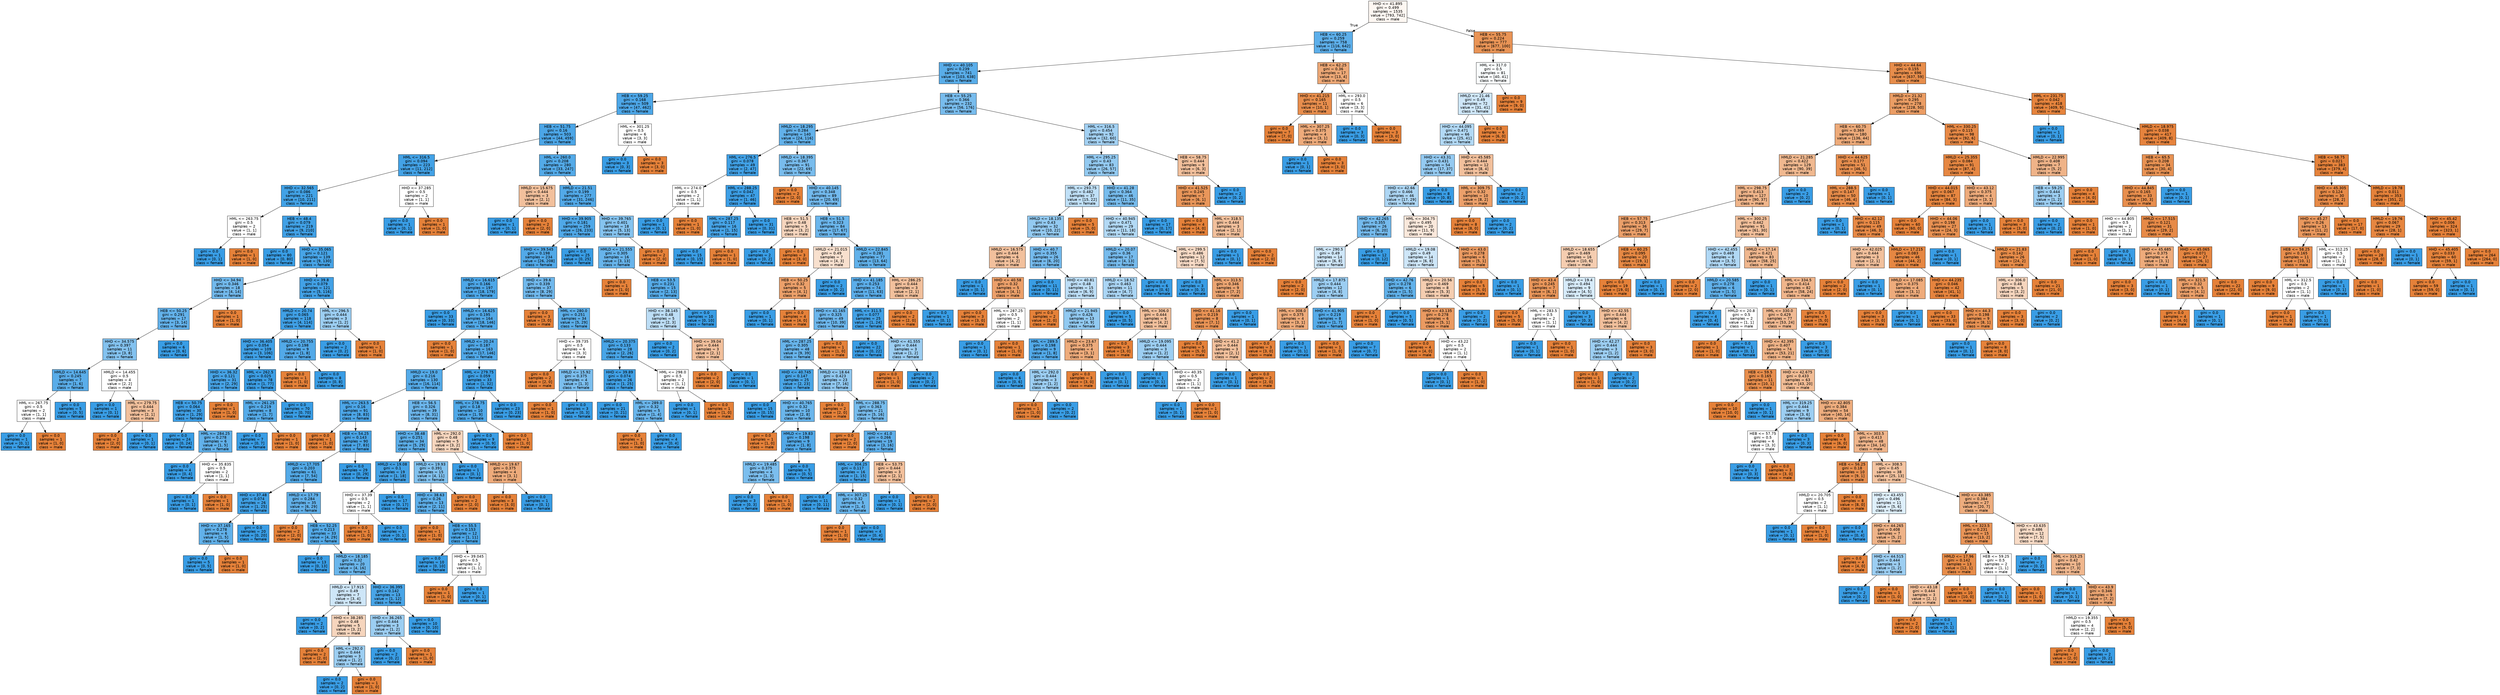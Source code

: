 digraph Tree {
node [shape=box, style="filled", color="black", fontname="helvetica"] ;
edge [fontname="helvetica"] ;
0 [label="HHD <= 41.895\ngini = 0.499\nsamples = 1535\nvalue = [793, 742]\nclass = male", fillcolor="#fdf7f2"] ;
1 [label="HEB <= 60.25\ngini = 0.259\nsamples = 758\nvalue = [116, 642]\nclass = female", fillcolor="#5dafea"] ;
0 -> 1 [labeldistance=2.5, labelangle=45, headlabel="True"] ;
2 [label="HHD <= 40.105\ngini = 0.239\nsamples = 741\nvalue = [103, 638]\nclass = female", fillcolor="#59ade9"] ;
1 -> 2 ;
3 [label="HEB <= 59.25\ngini = 0.168\nsamples = 509\nvalue = [47, 462]\nclass = female", fillcolor="#4da7e8"] ;
2 -> 3 ;
4 [label="HEB <= 51.75\ngini = 0.16\nsamples = 503\nvalue = [44, 459]\nclass = female", fillcolor="#4ca6e7"] ;
3 -> 4 ;
5 [label="HML <= 316.5\ngini = 0.094\nsamples = 223\nvalue = [11, 212]\nclass = female", fillcolor="#43a2e6"] ;
4 -> 5 ;
6 [label="HHD <= 32.565\ngini = 0.086\nsamples = 221\nvalue = [10, 211]\nclass = female", fillcolor="#42a2e6"] ;
5 -> 6 ;
7 [label="HML <= 263.75\ngini = 0.5\nsamples = 2\nvalue = [1, 1]\nclass = male", fillcolor="#ffffff"] ;
6 -> 7 ;
8 [label="gini = 0.0\nsamples = 1\nvalue = [0, 1]\nclass = female", fillcolor="#399de5"] ;
7 -> 8 ;
9 [label="gini = 0.0\nsamples = 1\nvalue = [1, 0]\nclass = male", fillcolor="#e58139"] ;
7 -> 9 ;
10 [label="HEB <= 48.4\ngini = 0.079\nsamples = 219\nvalue = [9, 210]\nclass = female", fillcolor="#41a1e6"] ;
6 -> 10 ;
11 [label="gini = 0.0\nsamples = 80\nvalue = [0, 80]\nclass = female", fillcolor="#399de5"] ;
10 -> 11 ;
12 [label="HHD <= 35.065\ngini = 0.121\nsamples = 139\nvalue = [9, 130]\nclass = female", fillcolor="#47a4e7"] ;
10 -> 12 ;
13 [label="HHD <= 34.94\ngini = 0.346\nsamples = 18\nvalue = [4, 14]\nclass = female", fillcolor="#72b9ec"] ;
12 -> 13 ;
14 [label="HEB <= 50.25\ngini = 0.291\nsamples = 17\nvalue = [3, 14]\nclass = female", fillcolor="#63b2eb"] ;
13 -> 14 ;
15 [label="HHD <= 34.575\ngini = 0.397\nsamples = 11\nvalue = [3, 8]\nclass = female", fillcolor="#83c2ef"] ;
14 -> 15 ;
16 [label="HMLD <= 14.645\ngini = 0.245\nsamples = 7\nvalue = [1, 6]\nclass = female", fillcolor="#5aade9"] ;
15 -> 16 ;
17 [label="HML <= 267.75\ngini = 0.5\nsamples = 2\nvalue = [1, 1]\nclass = male", fillcolor="#ffffff"] ;
16 -> 17 ;
18 [label="gini = 0.0\nsamples = 1\nvalue = [0, 1]\nclass = female", fillcolor="#399de5"] ;
17 -> 18 ;
19 [label="gini = 0.0\nsamples = 1\nvalue = [1, 0]\nclass = male", fillcolor="#e58139"] ;
17 -> 19 ;
20 [label="gini = 0.0\nsamples = 5\nvalue = [0, 5]\nclass = female", fillcolor="#399de5"] ;
16 -> 20 ;
21 [label="HMLD <= 14.455\ngini = 0.5\nsamples = 4\nvalue = [2, 2]\nclass = male", fillcolor="#ffffff"] ;
15 -> 21 ;
22 [label="gini = 0.0\nsamples = 1\nvalue = [0, 1]\nclass = female", fillcolor="#399de5"] ;
21 -> 22 ;
23 [label="HML <= 279.75\ngini = 0.444\nsamples = 3\nvalue = [2, 1]\nclass = male", fillcolor="#f2c09c"] ;
21 -> 23 ;
24 [label="gini = 0.0\nsamples = 2\nvalue = [2, 0]\nclass = male", fillcolor="#e58139"] ;
23 -> 24 ;
25 [label="gini = 0.0\nsamples = 1\nvalue = [0, 1]\nclass = female", fillcolor="#399de5"] ;
23 -> 25 ;
26 [label="gini = 0.0\nsamples = 6\nvalue = [0, 6]\nclass = female", fillcolor="#399de5"] ;
14 -> 26 ;
27 [label="gini = 0.0\nsamples = 1\nvalue = [1, 0]\nclass = male", fillcolor="#e58139"] ;
13 -> 27 ;
28 [label="HHD <= 39.8\ngini = 0.079\nsamples = 121\nvalue = [5, 116]\nclass = female", fillcolor="#42a1e6"] ;
12 -> 28 ;
29 [label="HMLD <= 20.74\ngini = 0.065\nsamples = 118\nvalue = [4, 114]\nclass = female", fillcolor="#40a0e6"] ;
28 -> 29 ;
30 [label="HHD <= 36.405\ngini = 0.054\nsamples = 109\nvalue = [3, 106]\nclass = female", fillcolor="#3fa0e6"] ;
29 -> 30 ;
31 [label="HHD <= 36.32\ngini = 0.121\nsamples = 31\nvalue = [2, 29]\nclass = female", fillcolor="#47a4e7"] ;
30 -> 31 ;
32 [label="HEB <= 50.75\ngini = 0.064\nsamples = 30\nvalue = [1, 29]\nclass = female", fillcolor="#40a0e6"] ;
31 -> 32 ;
33 [label="gini = 0.0\nsamples = 24\nvalue = [0, 24]\nclass = female", fillcolor="#399de5"] ;
32 -> 33 ;
34 [label="HML <= 284.25\ngini = 0.278\nsamples = 6\nvalue = [1, 5]\nclass = female", fillcolor="#61b1ea"] ;
32 -> 34 ;
35 [label="gini = 0.0\nsamples = 4\nvalue = [0, 4]\nclass = female", fillcolor="#399de5"] ;
34 -> 35 ;
36 [label="HHD <= 35.835\ngini = 0.5\nsamples = 2\nvalue = [1, 1]\nclass = male", fillcolor="#ffffff"] ;
34 -> 36 ;
37 [label="gini = 0.0\nsamples = 1\nvalue = [0, 1]\nclass = female", fillcolor="#399de5"] ;
36 -> 37 ;
38 [label="gini = 0.0\nsamples = 1\nvalue = [1, 0]\nclass = male", fillcolor="#e58139"] ;
36 -> 38 ;
39 [label="gini = 0.0\nsamples = 1\nvalue = [1, 0]\nclass = male", fillcolor="#e58139"] ;
31 -> 39 ;
40 [label="HML <= 262.5\ngini = 0.025\nsamples = 78\nvalue = [1, 77]\nclass = female", fillcolor="#3c9ee5"] ;
30 -> 40 ;
41 [label="HML <= 261.25\ngini = 0.219\nsamples = 8\nvalue = [1, 7]\nclass = female", fillcolor="#55abe9"] ;
40 -> 41 ;
42 [label="gini = 0.0\nsamples = 7\nvalue = [0, 7]\nclass = female", fillcolor="#399de5"] ;
41 -> 42 ;
43 [label="gini = 0.0\nsamples = 1\nvalue = [1, 0]\nclass = male", fillcolor="#e58139"] ;
41 -> 43 ;
44 [label="gini = 0.0\nsamples = 70\nvalue = [0, 70]\nclass = female", fillcolor="#399de5"] ;
40 -> 44 ;
45 [label="HMLD <= 20.755\ngini = 0.198\nsamples = 9\nvalue = [1, 8]\nclass = female", fillcolor="#52a9e8"] ;
29 -> 45 ;
46 [label="gini = 0.0\nsamples = 1\nvalue = [1, 0]\nclass = male", fillcolor="#e58139"] ;
45 -> 46 ;
47 [label="gini = 0.0\nsamples = 8\nvalue = [0, 8]\nclass = female", fillcolor="#399de5"] ;
45 -> 47 ;
48 [label="HML <= 296.5\ngini = 0.444\nsamples = 3\nvalue = [1, 2]\nclass = female", fillcolor="#9ccef2"] ;
28 -> 48 ;
49 [label="gini = 0.0\nsamples = 2\nvalue = [0, 2]\nclass = female", fillcolor="#399de5"] ;
48 -> 49 ;
50 [label="gini = 0.0\nsamples = 1\nvalue = [1, 0]\nclass = male", fillcolor="#e58139"] ;
48 -> 50 ;
51 [label="HHD <= 37.285\ngini = 0.5\nsamples = 2\nvalue = [1, 1]\nclass = male", fillcolor="#ffffff"] ;
5 -> 51 ;
52 [label="gini = 0.0\nsamples = 1\nvalue = [0, 1]\nclass = female", fillcolor="#399de5"] ;
51 -> 52 ;
53 [label="gini = 0.0\nsamples = 1\nvalue = [1, 0]\nclass = male", fillcolor="#e58139"] ;
51 -> 53 ;
54 [label="HML <= 260.0\ngini = 0.208\nsamples = 280\nvalue = [33, 247]\nclass = female", fillcolor="#53aae8"] ;
4 -> 54 ;
55 [label="HMLD <= 15.675\ngini = 0.444\nsamples = 3\nvalue = [2, 1]\nclass = male", fillcolor="#f2c09c"] ;
54 -> 55 ;
56 [label="gini = 0.0\nsamples = 1\nvalue = [0, 1]\nclass = female", fillcolor="#399de5"] ;
55 -> 56 ;
57 [label="gini = 0.0\nsamples = 2\nvalue = [2, 0]\nclass = male", fillcolor="#e58139"] ;
55 -> 57 ;
58 [label="HMLD <= 21.51\ngini = 0.199\nsamples = 277\nvalue = [31, 246]\nclass = female", fillcolor="#52a9e8"] ;
54 -> 58 ;
59 [label="HHD <= 39.905\ngini = 0.181\nsamples = 259\nvalue = [26, 233]\nclass = female", fillcolor="#4fa8e8"] ;
58 -> 59 ;
60 [label="HHD <= 39.545\ngini = 0.198\nsamples = 234\nvalue = [26, 208]\nclass = female", fillcolor="#52a9e8"] ;
59 -> 60 ;
61 [label="HMLD <= 16.615\ngini = 0.166\nsamples = 197\nvalue = [18, 179]\nclass = female", fillcolor="#4da7e8"] ;
60 -> 61 ;
62 [label="gini = 0.0\nsamples = 33\nvalue = [0, 33]\nclass = female", fillcolor="#399de5"] ;
61 -> 62 ;
63 [label="HMLD <= 16.625\ngini = 0.195\nsamples = 164\nvalue = [18, 146]\nclass = female", fillcolor="#51a9e8"] ;
61 -> 63 ;
64 [label="gini = 0.0\nsamples = 1\nvalue = [1, 0]\nclass = male", fillcolor="#e58139"] ;
63 -> 64 ;
65 [label="HMLD <= 20.24\ngini = 0.187\nsamples = 163\nvalue = [17, 146]\nclass = female", fillcolor="#50a8e8"] ;
63 -> 65 ;
66 [label="HMLD <= 19.0\ngini = 0.216\nsamples = 130\nvalue = [16, 114]\nclass = female", fillcolor="#55abe9"] ;
65 -> 66 ;
67 [label="HML <= 263.5\ngini = 0.16\nsamples = 91\nvalue = [8, 83]\nclass = female", fillcolor="#4ca6e8"] ;
66 -> 67 ;
68 [label="gini = 0.0\nsamples = 1\nvalue = [1, 0]\nclass = male", fillcolor="#e58139"] ;
67 -> 68 ;
69 [label="HEB <= 54.25\ngini = 0.143\nsamples = 90\nvalue = [7, 83]\nclass = female", fillcolor="#4aa5e7"] ;
67 -> 69 ;
70 [label="HMLD <= 17.705\ngini = 0.203\nsamples = 61\nvalue = [7, 54]\nclass = female", fillcolor="#53aae8"] ;
69 -> 70 ;
71 [label="HHD <= 37.48\ngini = 0.074\nsamples = 26\nvalue = [1, 25]\nclass = female", fillcolor="#41a1e6"] ;
70 -> 71 ;
72 [label="HHD <= 37.165\ngini = 0.278\nsamples = 6\nvalue = [1, 5]\nclass = female", fillcolor="#61b1ea"] ;
71 -> 72 ;
73 [label="gini = 0.0\nsamples = 5\nvalue = [0, 5]\nclass = female", fillcolor="#399de5"] ;
72 -> 73 ;
74 [label="gini = 0.0\nsamples = 1\nvalue = [1, 0]\nclass = male", fillcolor="#e58139"] ;
72 -> 74 ;
75 [label="gini = 0.0\nsamples = 20\nvalue = [0, 20]\nclass = female", fillcolor="#399de5"] ;
71 -> 75 ;
76 [label="HMLD <= 17.79\ngini = 0.284\nsamples = 35\nvalue = [6, 29]\nclass = female", fillcolor="#62b1ea"] ;
70 -> 76 ;
77 [label="gini = 0.0\nsamples = 2\nvalue = [2, 0]\nclass = male", fillcolor="#e58139"] ;
76 -> 77 ;
78 [label="HEB <= 52.25\ngini = 0.213\nsamples = 33\nvalue = [4, 29]\nclass = female", fillcolor="#54abe9"] ;
76 -> 78 ;
79 [label="gini = 0.0\nsamples = 13\nvalue = [0, 13]\nclass = female", fillcolor="#399de5"] ;
78 -> 79 ;
80 [label="HMLD <= 18.185\ngini = 0.32\nsamples = 20\nvalue = [4, 16]\nclass = female", fillcolor="#6ab6ec"] ;
78 -> 80 ;
81 [label="HMLD <= 17.915\ngini = 0.49\nsamples = 7\nvalue = [3, 4]\nclass = female", fillcolor="#cee6f8"] ;
80 -> 81 ;
82 [label="gini = 0.0\nsamples = 2\nvalue = [0, 2]\nclass = female", fillcolor="#399de5"] ;
81 -> 82 ;
83 [label="HHD <= 38.285\ngini = 0.48\nsamples = 5\nvalue = [3, 2]\nclass = male", fillcolor="#f6d5bd"] ;
81 -> 83 ;
84 [label="gini = 0.0\nsamples = 2\nvalue = [2, 0]\nclass = male", fillcolor="#e58139"] ;
83 -> 84 ;
85 [label="HML <= 292.0\ngini = 0.444\nsamples = 3\nvalue = [1, 2]\nclass = female", fillcolor="#9ccef2"] ;
83 -> 85 ;
86 [label="gini = 0.0\nsamples = 2\nvalue = [0, 2]\nclass = female", fillcolor="#399de5"] ;
85 -> 86 ;
87 [label="gini = 0.0\nsamples = 1\nvalue = [1, 0]\nclass = male", fillcolor="#e58139"] ;
85 -> 87 ;
88 [label="HHD <= 36.395\ngini = 0.142\nsamples = 13\nvalue = [1, 12]\nclass = female", fillcolor="#49a5e7"] ;
80 -> 88 ;
89 [label="HHD <= 36.265\ngini = 0.444\nsamples = 3\nvalue = [1, 2]\nclass = female", fillcolor="#9ccef2"] ;
88 -> 89 ;
90 [label="gini = 0.0\nsamples = 2\nvalue = [0, 2]\nclass = female", fillcolor="#399de5"] ;
89 -> 90 ;
91 [label="gini = 0.0\nsamples = 1\nvalue = [1, 0]\nclass = male", fillcolor="#e58139"] ;
89 -> 91 ;
92 [label="gini = 0.0\nsamples = 10\nvalue = [0, 10]\nclass = female", fillcolor="#399de5"] ;
88 -> 92 ;
93 [label="gini = 0.0\nsamples = 29\nvalue = [0, 29]\nclass = female", fillcolor="#399de5"] ;
69 -> 93 ;
94 [label="HEB <= 56.5\ngini = 0.326\nsamples = 39\nvalue = [8, 31]\nclass = female", fillcolor="#6cb6ec"] ;
66 -> 94 ;
95 [label="HHD <= 38.48\ngini = 0.251\nsamples = 34\nvalue = [5, 29]\nclass = female", fillcolor="#5baee9"] ;
94 -> 95 ;
96 [label="HMLD <= 19.08\ngini = 0.1\nsamples = 19\nvalue = [1, 18]\nclass = female", fillcolor="#44a2e6"] ;
95 -> 96 ;
97 [label="HHD <= 37.39\ngini = 0.5\nsamples = 2\nvalue = [1, 1]\nclass = male", fillcolor="#ffffff"] ;
96 -> 97 ;
98 [label="gini = 0.0\nsamples = 1\nvalue = [1, 0]\nclass = male", fillcolor="#e58139"] ;
97 -> 98 ;
99 [label="gini = 0.0\nsamples = 1\nvalue = [0, 1]\nclass = female", fillcolor="#399de5"] ;
97 -> 99 ;
100 [label="gini = 0.0\nsamples = 17\nvalue = [0, 17]\nclass = female", fillcolor="#399de5"] ;
96 -> 100 ;
101 [label="HMLD <= 19.93\ngini = 0.391\nsamples = 15\nvalue = [4, 11]\nclass = female", fillcolor="#81c1ee"] ;
95 -> 101 ;
102 [label="HHD <= 38.63\ngini = 0.26\nsamples = 13\nvalue = [2, 11]\nclass = female", fillcolor="#5dafea"] ;
101 -> 102 ;
103 [label="gini = 0.0\nsamples = 1\nvalue = [1, 0]\nclass = male", fillcolor="#e58139"] ;
102 -> 103 ;
104 [label="HEB <= 55.5\ngini = 0.153\nsamples = 12\nvalue = [1, 11]\nclass = female", fillcolor="#4ba6e7"] ;
102 -> 104 ;
105 [label="gini = 0.0\nsamples = 10\nvalue = [0, 10]\nclass = female", fillcolor="#399de5"] ;
104 -> 105 ;
106 [label="HHD <= 39.045\ngini = 0.5\nsamples = 2\nvalue = [1, 1]\nclass = male", fillcolor="#ffffff"] ;
104 -> 106 ;
107 [label="gini = 0.0\nsamples = 1\nvalue = [1, 0]\nclass = male", fillcolor="#e58139"] ;
106 -> 107 ;
108 [label="gini = 0.0\nsamples = 1\nvalue = [0, 1]\nclass = female", fillcolor="#399de5"] ;
106 -> 108 ;
109 [label="gini = 0.0\nsamples = 2\nvalue = [2, 0]\nclass = male", fillcolor="#e58139"] ;
101 -> 109 ;
110 [label="HML <= 292.0\ngini = 0.48\nsamples = 5\nvalue = [3, 2]\nclass = male", fillcolor="#f6d5bd"] ;
94 -> 110 ;
111 [label="gini = 0.0\nsamples = 1\nvalue = [0, 1]\nclass = female", fillcolor="#399de5"] ;
110 -> 111 ;
112 [label="HMLD <= 19.67\ngini = 0.375\nsamples = 4\nvalue = [3, 1]\nclass = male", fillcolor="#eeab7b"] ;
110 -> 112 ;
113 [label="gini = 0.0\nsamples = 3\nvalue = [3, 0]\nclass = male", fillcolor="#e58139"] ;
112 -> 113 ;
114 [label="gini = 0.0\nsamples = 1\nvalue = [0, 1]\nclass = female", fillcolor="#399de5"] ;
112 -> 114 ;
115 [label="HML <= 279.75\ngini = 0.059\nsamples = 33\nvalue = [1, 32]\nclass = female", fillcolor="#3fa0e6"] ;
65 -> 115 ;
116 [label="HML <= 278.75\ngini = 0.18\nsamples = 10\nvalue = [1, 9]\nclass = female", fillcolor="#4fa8e8"] ;
115 -> 116 ;
117 [label="gini = 0.0\nsamples = 9\nvalue = [0, 9]\nclass = female", fillcolor="#399de5"] ;
116 -> 117 ;
118 [label="gini = 0.0\nsamples = 1\nvalue = [1, 0]\nclass = male", fillcolor="#e58139"] ;
116 -> 118 ;
119 [label="gini = 0.0\nsamples = 23\nvalue = [0, 23]\nclass = female", fillcolor="#399de5"] ;
115 -> 119 ;
120 [label="HHD <= 39.6\ngini = 0.339\nsamples = 37\nvalue = [8, 29]\nclass = female", fillcolor="#70b8ec"] ;
60 -> 120 ;
121 [label="gini = 0.0\nsamples = 3\nvalue = [3, 0]\nclass = male", fillcolor="#e58139"] ;
120 -> 121 ;
122 [label="HML <= 280.0\ngini = 0.251\nsamples = 34\nvalue = [5, 29]\nclass = female", fillcolor="#5baee9"] ;
120 -> 122 ;
123 [label="HHD <= 39.735\ngini = 0.5\nsamples = 6\nvalue = [3, 3]\nclass = male", fillcolor="#ffffff"] ;
122 -> 123 ;
124 [label="gini = 0.0\nsamples = 2\nvalue = [2, 0]\nclass = male", fillcolor="#e58139"] ;
123 -> 124 ;
125 [label="HMLD <= 15.92\ngini = 0.375\nsamples = 4\nvalue = [1, 3]\nclass = female", fillcolor="#7bbeee"] ;
123 -> 125 ;
126 [label="gini = 0.0\nsamples = 1\nvalue = [1, 0]\nclass = male", fillcolor="#e58139"] ;
125 -> 126 ;
127 [label="gini = 0.0\nsamples = 3\nvalue = [0, 3]\nclass = female", fillcolor="#399de5"] ;
125 -> 127 ;
128 [label="HMLD <= 20.375\ngini = 0.133\nsamples = 28\nvalue = [2, 26]\nclass = female", fillcolor="#48a5e7"] ;
122 -> 128 ;
129 [label="HHD <= 39.89\ngini = 0.074\nsamples = 26\nvalue = [1, 25]\nclass = female", fillcolor="#41a1e6"] ;
128 -> 129 ;
130 [label="gini = 0.0\nsamples = 21\nvalue = [0, 21]\nclass = female", fillcolor="#399de5"] ;
129 -> 130 ;
131 [label="HML <= 289.0\ngini = 0.32\nsamples = 5\nvalue = [1, 4]\nclass = female", fillcolor="#6ab6ec"] ;
129 -> 131 ;
132 [label="gini = 0.0\nsamples = 1\nvalue = [1, 0]\nclass = male", fillcolor="#e58139"] ;
131 -> 132 ;
133 [label="gini = 0.0\nsamples = 4\nvalue = [0, 4]\nclass = female", fillcolor="#399de5"] ;
131 -> 133 ;
134 [label="HML <= 298.0\ngini = 0.5\nsamples = 2\nvalue = [1, 1]\nclass = male", fillcolor="#ffffff"] ;
128 -> 134 ;
135 [label="gini = 0.0\nsamples = 1\nvalue = [0, 1]\nclass = female", fillcolor="#399de5"] ;
134 -> 135 ;
136 [label="gini = 0.0\nsamples = 1\nvalue = [1, 0]\nclass = male", fillcolor="#e58139"] ;
134 -> 136 ;
137 [label="gini = 0.0\nsamples = 25\nvalue = [0, 25]\nclass = female", fillcolor="#399de5"] ;
59 -> 137 ;
138 [label="HHD <= 39.765\ngini = 0.401\nsamples = 18\nvalue = [5, 13]\nclass = female", fillcolor="#85c3ef"] ;
58 -> 138 ;
139 [label="HMLD <= 21.555\ngini = 0.305\nsamples = 16\nvalue = [3, 13]\nclass = female", fillcolor="#67b4eb"] ;
138 -> 139 ;
140 [label="gini = 0.0\nsamples = 1\nvalue = [1, 0]\nclass = male", fillcolor="#e58139"] ;
139 -> 140 ;
141 [label="HEB <= 53.5\ngini = 0.231\nsamples = 15\nvalue = [2, 13]\nclass = female", fillcolor="#57ace9"] ;
139 -> 141 ;
142 [label="HHD <= 38.145\ngini = 0.48\nsamples = 5\nvalue = [2, 3]\nclass = female", fillcolor="#bddef6"] ;
141 -> 142 ;
143 [label="gini = 0.0\nsamples = 2\nvalue = [0, 2]\nclass = female", fillcolor="#399de5"] ;
142 -> 143 ;
144 [label="HHD <= 39.04\ngini = 0.444\nsamples = 3\nvalue = [2, 1]\nclass = male", fillcolor="#f2c09c"] ;
142 -> 144 ;
145 [label="gini = 0.0\nsamples = 2\nvalue = [2, 0]\nclass = male", fillcolor="#e58139"] ;
144 -> 145 ;
146 [label="gini = 0.0\nsamples = 1\nvalue = [0, 1]\nclass = female", fillcolor="#399de5"] ;
144 -> 146 ;
147 [label="gini = 0.0\nsamples = 10\nvalue = [0, 10]\nclass = female", fillcolor="#399de5"] ;
141 -> 147 ;
148 [label="gini = 0.0\nsamples = 2\nvalue = [2, 0]\nclass = male", fillcolor="#e58139"] ;
138 -> 148 ;
149 [label="HML <= 301.25\ngini = 0.5\nsamples = 6\nvalue = [3, 3]\nclass = male", fillcolor="#ffffff"] ;
3 -> 149 ;
150 [label="gini = 0.0\nsamples = 3\nvalue = [0, 3]\nclass = female", fillcolor="#399de5"] ;
149 -> 150 ;
151 [label="gini = 0.0\nsamples = 3\nvalue = [3, 0]\nclass = male", fillcolor="#e58139"] ;
149 -> 151 ;
152 [label="HEB <= 55.25\ngini = 0.366\nsamples = 232\nvalue = [56, 176]\nclass = female", fillcolor="#78bced"] ;
2 -> 152 ;
153 [label="HMLD <= 18.295\ngini = 0.284\nsamples = 140\nvalue = [24, 116]\nclass = female", fillcolor="#62b1ea"] ;
152 -> 153 ;
154 [label="HML <= 276.5\ngini = 0.078\nsamples = 49\nvalue = [2, 47]\nclass = female", fillcolor="#41a1e6"] ;
153 -> 154 ;
155 [label="HML <= 274.0\ngini = 0.5\nsamples = 2\nvalue = [1, 1]\nclass = male", fillcolor="#ffffff"] ;
154 -> 155 ;
156 [label="gini = 0.0\nsamples = 1\nvalue = [0, 1]\nclass = female", fillcolor="#399de5"] ;
155 -> 156 ;
157 [label="gini = 0.0\nsamples = 1\nvalue = [1, 0]\nclass = male", fillcolor="#e58139"] ;
155 -> 157 ;
158 [label="HML <= 288.25\ngini = 0.042\nsamples = 47\nvalue = [1, 46]\nclass = female", fillcolor="#3d9fe6"] ;
154 -> 158 ;
159 [label="HML <= 287.25\ngini = 0.117\nsamples = 16\nvalue = [1, 15]\nclass = female", fillcolor="#46a4e7"] ;
158 -> 159 ;
160 [label="gini = 0.0\nsamples = 15\nvalue = [0, 15]\nclass = female", fillcolor="#399de5"] ;
159 -> 160 ;
161 [label="gini = 0.0\nsamples = 1\nvalue = [1, 0]\nclass = male", fillcolor="#e58139"] ;
159 -> 161 ;
162 [label="gini = 0.0\nsamples = 31\nvalue = [0, 31]\nclass = female", fillcolor="#399de5"] ;
158 -> 162 ;
163 [label="HMLD <= 18.395\ngini = 0.367\nsamples = 91\nvalue = [22, 69]\nclass = female", fillcolor="#78bced"] ;
153 -> 163 ;
164 [label="gini = 0.0\nsamples = 2\nvalue = [2, 0]\nclass = male", fillcolor="#e58139"] ;
163 -> 164 ;
165 [label="HHD <= 40.145\ngini = 0.348\nsamples = 89\nvalue = [20, 69]\nclass = female", fillcolor="#72b9ed"] ;
163 -> 165 ;
166 [label="HEB <= 51.5\ngini = 0.48\nsamples = 5\nvalue = [3, 2]\nclass = male", fillcolor="#f6d5bd"] ;
165 -> 166 ;
167 [label="gini = 0.0\nsamples = 2\nvalue = [0, 2]\nclass = female", fillcolor="#399de5"] ;
166 -> 167 ;
168 [label="gini = 0.0\nsamples = 3\nvalue = [3, 0]\nclass = male", fillcolor="#e58139"] ;
166 -> 168 ;
169 [label="HEB <= 51.5\ngini = 0.323\nsamples = 84\nvalue = [17, 67]\nclass = female", fillcolor="#6bb6ec"] ;
165 -> 169 ;
170 [label="HMLD <= 21.015\ngini = 0.49\nsamples = 7\nvalue = [4, 3]\nclass = male", fillcolor="#f8e0ce"] ;
169 -> 170 ;
171 [label="HEB <= 50.25\ngini = 0.32\nsamples = 5\nvalue = [4, 1]\nclass = male", fillcolor="#eca06a"] ;
170 -> 171 ;
172 [label="gini = 0.0\nsamples = 1\nvalue = [0, 1]\nclass = female", fillcolor="#399de5"] ;
171 -> 172 ;
173 [label="gini = 0.0\nsamples = 4\nvalue = [4, 0]\nclass = male", fillcolor="#e58139"] ;
171 -> 173 ;
174 [label="gini = 0.0\nsamples = 2\nvalue = [0, 2]\nclass = female", fillcolor="#399de5"] ;
170 -> 174 ;
175 [label="HMLD <= 22.845\ngini = 0.281\nsamples = 77\nvalue = [13, 64]\nclass = female", fillcolor="#61b1ea"] ;
169 -> 175 ;
176 [label="HHD <= 41.185\ngini = 0.253\nsamples = 74\nvalue = [11, 63]\nclass = female", fillcolor="#5caeea"] ;
175 -> 176 ;
177 [label="HHD <= 41.165\ngini = 0.325\nsamples = 49\nvalue = [10, 39]\nclass = female", fillcolor="#6cb6ec"] ;
176 -> 177 ;
178 [label="HML <= 287.25\ngini = 0.305\nsamples = 48\nvalue = [9, 39]\nclass = female", fillcolor="#67b4eb"] ;
177 -> 178 ;
179 [label="HHD <= 40.745\ngini = 0.147\nsamples = 25\nvalue = [2, 23]\nclass = female", fillcolor="#4aa6e7"] ;
178 -> 179 ;
180 [label="gini = 0.0\nsamples = 15\nvalue = [0, 15]\nclass = female", fillcolor="#399de5"] ;
179 -> 180 ;
181 [label="HHD <= 40.765\ngini = 0.32\nsamples = 10\nvalue = [2, 8]\nclass = female", fillcolor="#6ab6ec"] ;
179 -> 181 ;
182 [label="gini = 0.0\nsamples = 1\nvalue = [1, 0]\nclass = male", fillcolor="#e58139"] ;
181 -> 182 ;
183 [label="HMLD <= 19.83\ngini = 0.198\nsamples = 9\nvalue = [1, 8]\nclass = female", fillcolor="#52a9e8"] ;
181 -> 183 ;
184 [label="HMLD <= 19.485\ngini = 0.375\nsamples = 4\nvalue = [1, 3]\nclass = female", fillcolor="#7bbeee"] ;
183 -> 184 ;
185 [label="gini = 0.0\nsamples = 3\nvalue = [0, 3]\nclass = female", fillcolor="#399de5"] ;
184 -> 185 ;
186 [label="gini = 0.0\nsamples = 1\nvalue = [1, 0]\nclass = male", fillcolor="#e58139"] ;
184 -> 186 ;
187 [label="gini = 0.0\nsamples = 5\nvalue = [0, 5]\nclass = female", fillcolor="#399de5"] ;
183 -> 187 ;
188 [label="HMLD <= 18.64\ngini = 0.423\nsamples = 23\nvalue = [7, 16]\nclass = female", fillcolor="#90c8f0"] ;
178 -> 188 ;
189 [label="gini = 0.0\nsamples = 2\nvalue = [2, 0]\nclass = male", fillcolor="#e58139"] ;
188 -> 189 ;
190 [label="HML <= 288.75\ngini = 0.363\nsamples = 21\nvalue = [5, 16]\nclass = female", fillcolor="#77bced"] ;
188 -> 190 ;
191 [label="gini = 0.0\nsamples = 2\nvalue = [2, 0]\nclass = male", fillcolor="#e58139"] ;
190 -> 191 ;
192 [label="HHD <= 41.0\ngini = 0.266\nsamples = 19\nvalue = [3, 16]\nclass = female", fillcolor="#5eafea"] ;
190 -> 192 ;
193 [label="HML <= 304.25\ngini = 0.117\nsamples = 16\nvalue = [1, 15]\nclass = female", fillcolor="#46a4e7"] ;
192 -> 193 ;
194 [label="gini = 0.0\nsamples = 11\nvalue = [0, 11]\nclass = female", fillcolor="#399de5"] ;
193 -> 194 ;
195 [label="HML <= 307.25\ngini = 0.32\nsamples = 5\nvalue = [1, 4]\nclass = female", fillcolor="#6ab6ec"] ;
193 -> 195 ;
196 [label="gini = 0.0\nsamples = 1\nvalue = [1, 0]\nclass = male", fillcolor="#e58139"] ;
195 -> 196 ;
197 [label="gini = 0.0\nsamples = 4\nvalue = [0, 4]\nclass = female", fillcolor="#399de5"] ;
195 -> 197 ;
198 [label="HEB <= 53.75\ngini = 0.444\nsamples = 3\nvalue = [2, 1]\nclass = male", fillcolor="#f2c09c"] ;
192 -> 198 ;
199 [label="gini = 0.0\nsamples = 1\nvalue = [0, 1]\nclass = female", fillcolor="#399de5"] ;
198 -> 199 ;
200 [label="gini = 0.0\nsamples = 2\nvalue = [2, 0]\nclass = male", fillcolor="#e58139"] ;
198 -> 200 ;
201 [label="gini = 0.0\nsamples = 1\nvalue = [1, 0]\nclass = male", fillcolor="#e58139"] ;
177 -> 201 ;
202 [label="HML <= 311.5\ngini = 0.077\nsamples = 25\nvalue = [1, 24]\nclass = female", fillcolor="#41a1e6"] ;
176 -> 202 ;
203 [label="gini = 0.0\nsamples = 22\nvalue = [0, 22]\nclass = female", fillcolor="#399de5"] ;
202 -> 203 ;
204 [label="HHD <= 41.555\ngini = 0.444\nsamples = 3\nvalue = [1, 2]\nclass = female", fillcolor="#9ccef2"] ;
202 -> 204 ;
205 [label="gini = 0.0\nsamples = 1\nvalue = [1, 0]\nclass = male", fillcolor="#e58139"] ;
204 -> 205 ;
206 [label="gini = 0.0\nsamples = 2\nvalue = [0, 2]\nclass = female", fillcolor="#399de5"] ;
204 -> 206 ;
207 [label="HML <= 286.25\ngini = 0.444\nsamples = 3\nvalue = [2, 1]\nclass = male", fillcolor="#f2c09c"] ;
175 -> 207 ;
208 [label="gini = 0.0\nsamples = 2\nvalue = [2, 0]\nclass = male", fillcolor="#e58139"] ;
207 -> 208 ;
209 [label="gini = 0.0\nsamples = 1\nvalue = [0, 1]\nclass = female", fillcolor="#399de5"] ;
207 -> 209 ;
210 [label="HML <= 316.5\ngini = 0.454\nsamples = 92\nvalue = [32, 60]\nclass = female", fillcolor="#a3d1f3"] ;
152 -> 210 ;
211 [label="HML <= 295.25\ngini = 0.43\nsamples = 83\nvalue = [26, 57]\nclass = female", fillcolor="#93caf1"] ;
210 -> 211 ;
212 [label="HML <= 293.75\ngini = 0.482\nsamples = 37\nvalue = [15, 22]\nclass = female", fillcolor="#c0e0f7"] ;
211 -> 212 ;
213 [label="HMLD <= 18.135\ngini = 0.43\nsamples = 32\nvalue = [10, 22]\nclass = female", fillcolor="#93caf1"] ;
212 -> 213 ;
214 [label="HMLD <= 16.575\ngini = 0.444\nsamples = 6\nvalue = [4, 2]\nclass = male", fillcolor="#f2c09c"] ;
213 -> 214 ;
215 [label="gini = 0.0\nsamples = 1\nvalue = [0, 1]\nclass = female", fillcolor="#399de5"] ;
214 -> 215 ;
216 [label="HHD <= 40.58\ngini = 0.32\nsamples = 5\nvalue = [4, 1]\nclass = male", fillcolor="#eca06a"] ;
214 -> 216 ;
217 [label="gini = 0.0\nsamples = 3\nvalue = [3, 0]\nclass = male", fillcolor="#e58139"] ;
216 -> 217 ;
218 [label="HML <= 287.25\ngini = 0.5\nsamples = 2\nvalue = [1, 1]\nclass = male", fillcolor="#ffffff"] ;
216 -> 218 ;
219 [label="gini = 0.0\nsamples = 1\nvalue = [0, 1]\nclass = female", fillcolor="#399de5"] ;
218 -> 219 ;
220 [label="gini = 0.0\nsamples = 1\nvalue = [1, 0]\nclass = male", fillcolor="#e58139"] ;
218 -> 220 ;
221 [label="HHD <= 40.7\ngini = 0.355\nsamples = 26\nvalue = [6, 20]\nclass = female", fillcolor="#74baed"] ;
213 -> 221 ;
222 [label="gini = 0.0\nsamples = 11\nvalue = [0, 11]\nclass = female", fillcolor="#399de5"] ;
221 -> 222 ;
223 [label="HHD <= 40.81\ngini = 0.48\nsamples = 15\nvalue = [6, 9]\nclass = female", fillcolor="#bddef6"] ;
221 -> 223 ;
224 [label="gini = 0.0\nsamples = 2\nvalue = [2, 0]\nclass = male", fillcolor="#e58139"] ;
223 -> 224 ;
225 [label="HMLD <= 21.945\ngini = 0.426\nsamples = 13\nvalue = [4, 9]\nclass = female", fillcolor="#91c9f1"] ;
223 -> 225 ;
226 [label="HML <= 289.5\ngini = 0.198\nsamples = 9\nvalue = [1, 8]\nclass = female", fillcolor="#52a9e8"] ;
225 -> 226 ;
227 [label="gini = 0.0\nsamples = 6\nvalue = [0, 6]\nclass = female", fillcolor="#399de5"] ;
226 -> 227 ;
228 [label="HML <= 292.0\ngini = 0.444\nsamples = 3\nvalue = [1, 2]\nclass = female", fillcolor="#9ccef2"] ;
226 -> 228 ;
229 [label="gini = 0.0\nsamples = 1\nvalue = [1, 0]\nclass = male", fillcolor="#e58139"] ;
228 -> 229 ;
230 [label="gini = 0.0\nsamples = 2\nvalue = [0, 2]\nclass = female", fillcolor="#399de5"] ;
228 -> 230 ;
231 [label="HMLD <= 23.67\ngini = 0.375\nsamples = 4\nvalue = [3, 1]\nclass = male", fillcolor="#eeab7b"] ;
225 -> 231 ;
232 [label="gini = 0.0\nsamples = 3\nvalue = [3, 0]\nclass = male", fillcolor="#e58139"] ;
231 -> 232 ;
233 [label="gini = 0.0\nsamples = 1\nvalue = [0, 1]\nclass = female", fillcolor="#399de5"] ;
231 -> 233 ;
234 [label="gini = 0.0\nsamples = 5\nvalue = [5, 0]\nclass = male", fillcolor="#e58139"] ;
212 -> 234 ;
235 [label="HHD <= 41.28\ngini = 0.364\nsamples = 46\nvalue = [11, 35]\nclass = female", fillcolor="#77bced"] ;
211 -> 235 ;
236 [label="HHD <= 40.945\ngini = 0.471\nsamples = 29\nvalue = [11, 18]\nclass = female", fillcolor="#b2d9f5"] ;
235 -> 236 ;
237 [label="HMLD <= 20.07\ngini = 0.36\nsamples = 17\nvalue = [4, 13]\nclass = female", fillcolor="#76bbed"] ;
236 -> 237 ;
238 [label="HMLD <= 18.52\ngini = 0.463\nsamples = 11\nvalue = [4, 7]\nclass = female", fillcolor="#aad5f4"] ;
237 -> 238 ;
239 [label="gini = 0.0\nsamples = 5\nvalue = [0, 5]\nclass = female", fillcolor="#399de5"] ;
238 -> 239 ;
240 [label="HML <= 306.0\ngini = 0.444\nsamples = 6\nvalue = [4, 2]\nclass = male", fillcolor="#f2c09c"] ;
238 -> 240 ;
241 [label="gini = 0.0\nsamples = 3\nvalue = [3, 0]\nclass = male", fillcolor="#e58139"] ;
240 -> 241 ;
242 [label="HMLD <= 19.095\ngini = 0.444\nsamples = 3\nvalue = [1, 2]\nclass = female", fillcolor="#9ccef2"] ;
240 -> 242 ;
243 [label="gini = 0.0\nsamples = 1\nvalue = [0, 1]\nclass = female", fillcolor="#399de5"] ;
242 -> 243 ;
244 [label="HHD <= 40.35\ngini = 0.5\nsamples = 2\nvalue = [1, 1]\nclass = male", fillcolor="#ffffff"] ;
242 -> 244 ;
245 [label="gini = 0.0\nsamples = 1\nvalue = [0, 1]\nclass = female", fillcolor="#399de5"] ;
244 -> 245 ;
246 [label="gini = 0.0\nsamples = 1\nvalue = [1, 0]\nclass = male", fillcolor="#e58139"] ;
244 -> 246 ;
247 [label="gini = 0.0\nsamples = 6\nvalue = [0, 6]\nclass = female", fillcolor="#399de5"] ;
237 -> 247 ;
248 [label="HML <= 299.5\ngini = 0.486\nsamples = 12\nvalue = [7, 5]\nclass = male", fillcolor="#f8dbc6"] ;
236 -> 248 ;
249 [label="gini = 0.0\nsamples = 3\nvalue = [0, 3]\nclass = female", fillcolor="#399de5"] ;
248 -> 249 ;
250 [label="HML <= 313.5\ngini = 0.346\nsamples = 9\nvalue = [7, 2]\nclass = male", fillcolor="#eca572"] ;
248 -> 250 ;
251 [label="HHD <= 41.16\ngini = 0.219\nsamples = 8\nvalue = [7, 1]\nclass = male", fillcolor="#e99355"] ;
250 -> 251 ;
252 [label="gini = 0.0\nsamples = 5\nvalue = [5, 0]\nclass = male", fillcolor="#e58139"] ;
251 -> 252 ;
253 [label="HHD <= 41.2\ngini = 0.444\nsamples = 3\nvalue = [2, 1]\nclass = male", fillcolor="#f2c09c"] ;
251 -> 253 ;
254 [label="gini = 0.0\nsamples = 1\nvalue = [0, 1]\nclass = female", fillcolor="#399de5"] ;
253 -> 254 ;
255 [label="gini = 0.0\nsamples = 2\nvalue = [2, 0]\nclass = male", fillcolor="#e58139"] ;
253 -> 255 ;
256 [label="gini = 0.0\nsamples = 1\nvalue = [0, 1]\nclass = female", fillcolor="#399de5"] ;
250 -> 256 ;
257 [label="gini = 0.0\nsamples = 17\nvalue = [0, 17]\nclass = female", fillcolor="#399de5"] ;
235 -> 257 ;
258 [label="HEB <= 58.75\ngini = 0.444\nsamples = 9\nvalue = [6, 3]\nclass = male", fillcolor="#f2c09c"] ;
210 -> 258 ;
259 [label="HHD <= 41.525\ngini = 0.245\nsamples = 7\nvalue = [6, 1]\nclass = male", fillcolor="#e9965a"] ;
258 -> 259 ;
260 [label="gini = 0.0\nsamples = 4\nvalue = [4, 0]\nclass = male", fillcolor="#e58139"] ;
259 -> 260 ;
261 [label="HML <= 318.5\ngini = 0.444\nsamples = 3\nvalue = [2, 1]\nclass = male", fillcolor="#f2c09c"] ;
259 -> 261 ;
262 [label="gini = 0.0\nsamples = 1\nvalue = [0, 1]\nclass = female", fillcolor="#399de5"] ;
261 -> 262 ;
263 [label="gini = 0.0\nsamples = 2\nvalue = [2, 0]\nclass = male", fillcolor="#e58139"] ;
261 -> 263 ;
264 [label="gini = 0.0\nsamples = 2\nvalue = [0, 2]\nclass = female", fillcolor="#399de5"] ;
258 -> 264 ;
265 [label="HEB <= 62.25\ngini = 0.36\nsamples = 17\nvalue = [13, 4]\nclass = male", fillcolor="#eda876"] ;
1 -> 265 ;
266 [label="HHD <= 41.215\ngini = 0.165\nsamples = 11\nvalue = [10, 1]\nclass = male", fillcolor="#e88e4d"] ;
265 -> 266 ;
267 [label="gini = 0.0\nsamples = 7\nvalue = [7, 0]\nclass = male", fillcolor="#e58139"] ;
266 -> 267 ;
268 [label="HML <= 307.25\ngini = 0.375\nsamples = 4\nvalue = [3, 1]\nclass = male", fillcolor="#eeab7b"] ;
266 -> 268 ;
269 [label="gini = 0.0\nsamples = 1\nvalue = [0, 1]\nclass = female", fillcolor="#399de5"] ;
268 -> 269 ;
270 [label="gini = 0.0\nsamples = 3\nvalue = [3, 0]\nclass = male", fillcolor="#e58139"] ;
268 -> 270 ;
271 [label="HML <= 293.0\ngini = 0.5\nsamples = 6\nvalue = [3, 3]\nclass = male", fillcolor="#ffffff"] ;
265 -> 271 ;
272 [label="gini = 0.0\nsamples = 3\nvalue = [0, 3]\nclass = female", fillcolor="#399de5"] ;
271 -> 272 ;
273 [label="gini = 0.0\nsamples = 3\nvalue = [3, 0]\nclass = male", fillcolor="#e58139"] ;
271 -> 273 ;
274 [label="HEB <= 55.75\ngini = 0.224\nsamples = 777\nvalue = [677, 100]\nclass = male", fillcolor="#e99456"] ;
0 -> 274 [labeldistance=2.5, labelangle=-45, headlabel="False"] ;
275 [label="HML <= 317.0\ngini = 0.5\nsamples = 81\nvalue = [40, 41]\nclass = female", fillcolor="#fafdfe"] ;
274 -> 275 ;
276 [label="HMLD <= 21.46\ngini = 0.49\nsamples = 72\nvalue = [31, 41]\nclass = female", fillcolor="#cfe7f9"] ;
275 -> 276 ;
277 [label="HHD <= 44.095\ngini = 0.471\nsamples = 66\nvalue = [25, 41]\nclass = female", fillcolor="#b2d9f5"] ;
276 -> 277 ;
278 [label="HHD <= 43.31\ngini = 0.431\nsamples = 54\nvalue = [17, 37]\nclass = female", fillcolor="#94caf1"] ;
277 -> 278 ;
279 [label="HHD <= 42.66\ngini = 0.466\nsamples = 46\nvalue = [17, 29]\nclass = female", fillcolor="#add6f4"] ;
278 -> 279 ;
280 [label="HHD <= 42.265\ngini = 0.355\nsamples = 26\nvalue = [6, 20]\nclass = female", fillcolor="#74baed"] ;
279 -> 280 ;
281 [label="HML <= 290.5\ngini = 0.49\nsamples = 14\nvalue = [6, 8]\nclass = female", fillcolor="#cee6f8"] ;
280 -> 281 ;
282 [label="gini = 0.0\nsamples = 2\nvalue = [2, 0]\nclass = male", fillcolor="#e58139"] ;
281 -> 282 ;
283 [label="HMLD <= 17.875\ngini = 0.444\nsamples = 12\nvalue = [4, 8]\nclass = female", fillcolor="#9ccef2"] ;
281 -> 283 ;
284 [label="HML <= 308.0\ngini = 0.375\nsamples = 4\nvalue = [3, 1]\nclass = male", fillcolor="#eeab7b"] ;
283 -> 284 ;
285 [label="gini = 0.0\nsamples = 3\nvalue = [3, 0]\nclass = male", fillcolor="#e58139"] ;
284 -> 285 ;
286 [label="gini = 0.0\nsamples = 1\nvalue = [0, 1]\nclass = female", fillcolor="#399de5"] ;
284 -> 286 ;
287 [label="HHD <= 41.905\ngini = 0.219\nsamples = 8\nvalue = [1, 7]\nclass = female", fillcolor="#55abe9"] ;
283 -> 287 ;
288 [label="gini = 0.0\nsamples = 1\nvalue = [1, 0]\nclass = male", fillcolor="#e58139"] ;
287 -> 288 ;
289 [label="gini = 0.0\nsamples = 7\nvalue = [0, 7]\nclass = female", fillcolor="#399de5"] ;
287 -> 289 ;
290 [label="gini = 0.0\nsamples = 12\nvalue = [0, 12]\nclass = female", fillcolor="#399de5"] ;
280 -> 290 ;
291 [label="HML <= 304.75\ngini = 0.495\nsamples = 20\nvalue = [11, 9]\nclass = male", fillcolor="#fae8db"] ;
279 -> 291 ;
292 [label="HMLD <= 19.08\ngini = 0.49\nsamples = 14\nvalue = [6, 8]\nclass = female", fillcolor="#cee6f8"] ;
291 -> 292 ;
293 [label="HHD <= 42.76\ngini = 0.278\nsamples = 6\nvalue = [1, 5]\nclass = female", fillcolor="#61b1ea"] ;
292 -> 293 ;
294 [label="gini = 0.0\nsamples = 1\nvalue = [1, 0]\nclass = male", fillcolor="#e58139"] ;
293 -> 294 ;
295 [label="gini = 0.0\nsamples = 5\nvalue = [0, 5]\nclass = female", fillcolor="#399de5"] ;
293 -> 295 ;
296 [label="HMLD <= 20.56\ngini = 0.469\nsamples = 8\nvalue = [5, 3]\nclass = male", fillcolor="#f5cdb0"] ;
292 -> 296 ;
297 [label="HHD <= 43.135\ngini = 0.278\nsamples = 6\nvalue = [5, 1]\nclass = male", fillcolor="#ea9a61"] ;
296 -> 297 ;
298 [label="gini = 0.0\nsamples = 4\nvalue = [4, 0]\nclass = male", fillcolor="#e58139"] ;
297 -> 298 ;
299 [label="HHD <= 43.22\ngini = 0.5\nsamples = 2\nvalue = [1, 1]\nclass = male", fillcolor="#ffffff"] ;
297 -> 299 ;
300 [label="gini = 0.0\nsamples = 1\nvalue = [0, 1]\nclass = female", fillcolor="#399de5"] ;
299 -> 300 ;
301 [label="gini = 0.0\nsamples = 1\nvalue = [1, 0]\nclass = male", fillcolor="#e58139"] ;
299 -> 301 ;
302 [label="gini = 0.0\nsamples = 2\nvalue = [0, 2]\nclass = female", fillcolor="#399de5"] ;
296 -> 302 ;
303 [label="HHD <= 43.0\ngini = 0.278\nsamples = 6\nvalue = [5, 1]\nclass = male", fillcolor="#ea9a61"] ;
291 -> 303 ;
304 [label="gini = 0.0\nsamples = 5\nvalue = [5, 0]\nclass = male", fillcolor="#e58139"] ;
303 -> 304 ;
305 [label="gini = 0.0\nsamples = 1\nvalue = [0, 1]\nclass = female", fillcolor="#399de5"] ;
303 -> 305 ;
306 [label="gini = 0.0\nsamples = 8\nvalue = [0, 8]\nclass = female", fillcolor="#399de5"] ;
278 -> 306 ;
307 [label="HHD <= 45.585\ngini = 0.444\nsamples = 12\nvalue = [8, 4]\nclass = male", fillcolor="#f2c09c"] ;
277 -> 307 ;
308 [label="HML <= 309.75\ngini = 0.32\nsamples = 10\nvalue = [8, 2]\nclass = male", fillcolor="#eca06a"] ;
307 -> 308 ;
309 [label="gini = 0.0\nsamples = 8\nvalue = [8, 0]\nclass = male", fillcolor="#e58139"] ;
308 -> 309 ;
310 [label="gini = 0.0\nsamples = 2\nvalue = [0, 2]\nclass = female", fillcolor="#399de5"] ;
308 -> 310 ;
311 [label="gini = 0.0\nsamples = 2\nvalue = [0, 2]\nclass = female", fillcolor="#399de5"] ;
307 -> 311 ;
312 [label="gini = 0.0\nsamples = 6\nvalue = [6, 0]\nclass = male", fillcolor="#e58139"] ;
276 -> 312 ;
313 [label="gini = 0.0\nsamples = 9\nvalue = [9, 0]\nclass = male", fillcolor="#e58139"] ;
275 -> 313 ;
314 [label="HHD <= 44.64\ngini = 0.155\nsamples = 696\nvalue = [637, 59]\nclass = male", fillcolor="#e78d4b"] ;
274 -> 314 ;
315 [label="HMLD <= 21.32\ngini = 0.295\nsamples = 278\nvalue = [228, 50]\nclass = male", fillcolor="#eb9d64"] ;
314 -> 315 ;
316 [label="HEB <= 60.75\ngini = 0.369\nsamples = 180\nvalue = [136, 44]\nclass = male", fillcolor="#edaa79"] ;
315 -> 316 ;
317 [label="HMLD <= 21.285\ngini = 0.422\nsamples = 129\nvalue = [90, 39]\nclass = male", fillcolor="#f0b88f"] ;
316 -> 317 ;
318 [label="HML <= 298.75\ngini = 0.413\nsamples = 127\nvalue = [90, 37]\nclass = male", fillcolor="#f0b58a"] ;
317 -> 318 ;
319 [label="HEB <= 57.75\ngini = 0.313\nsamples = 36\nvalue = [29, 7]\nclass = male", fillcolor="#eb9f69"] ;
318 -> 319 ;
320 [label="HMLD <= 18.655\ngini = 0.469\nsamples = 16\nvalue = [10, 6]\nclass = male", fillcolor="#f5cdb0"] ;
319 -> 320 ;
321 [label="HHD <= 43.4\ngini = 0.245\nsamples = 7\nvalue = [6, 1]\nclass = male", fillcolor="#e9965a"] ;
320 -> 321 ;
322 [label="gini = 0.0\nsamples = 5\nvalue = [5, 0]\nclass = male", fillcolor="#e58139"] ;
321 -> 322 ;
323 [label="HML <= 283.5\ngini = 0.5\nsamples = 2\nvalue = [1, 1]\nclass = male", fillcolor="#ffffff"] ;
321 -> 323 ;
324 [label="gini = 0.0\nsamples = 1\nvalue = [0, 1]\nclass = female", fillcolor="#399de5"] ;
323 -> 324 ;
325 [label="gini = 0.0\nsamples = 1\nvalue = [1, 0]\nclass = male", fillcolor="#e58139"] ;
323 -> 325 ;
326 [label="HMLD <= 19.4\ngini = 0.494\nsamples = 9\nvalue = [4, 5]\nclass = female", fillcolor="#d7ebfa"] ;
320 -> 326 ;
327 [label="gini = 0.0\nsamples = 3\nvalue = [0, 3]\nclass = female", fillcolor="#399de5"] ;
326 -> 327 ;
328 [label="HHD <= 42.55\ngini = 0.444\nsamples = 6\nvalue = [4, 2]\nclass = male", fillcolor="#f2c09c"] ;
326 -> 328 ;
329 [label="HHD <= 42.27\ngini = 0.444\nsamples = 3\nvalue = [1, 2]\nclass = female", fillcolor="#9ccef2"] ;
328 -> 329 ;
330 [label="gini = 0.0\nsamples = 1\nvalue = [1, 0]\nclass = male", fillcolor="#e58139"] ;
329 -> 330 ;
331 [label="gini = 0.0\nsamples = 2\nvalue = [0, 2]\nclass = female", fillcolor="#399de5"] ;
329 -> 331 ;
332 [label="gini = 0.0\nsamples = 3\nvalue = [3, 0]\nclass = male", fillcolor="#e58139"] ;
328 -> 332 ;
333 [label="HEB <= 60.25\ngini = 0.095\nsamples = 20\nvalue = [19, 1]\nclass = male", fillcolor="#e68843"] ;
319 -> 333 ;
334 [label="gini = 0.0\nsamples = 19\nvalue = [19, 0]\nclass = male", fillcolor="#e58139"] ;
333 -> 334 ;
335 [label="gini = 0.0\nsamples = 1\nvalue = [0, 1]\nclass = female", fillcolor="#399de5"] ;
333 -> 335 ;
336 [label="HML <= 300.25\ngini = 0.442\nsamples = 91\nvalue = [61, 30]\nclass = male", fillcolor="#f2bf9a"] ;
318 -> 336 ;
337 [label="HHD <= 42.455\ngini = 0.469\nsamples = 8\nvalue = [3, 5]\nclass = female", fillcolor="#b0d8f5"] ;
336 -> 337 ;
338 [label="gini = 0.0\nsamples = 2\nvalue = [2, 0]\nclass = male", fillcolor="#e58139"] ;
337 -> 338 ;
339 [label="HMLD <= 20.585\ngini = 0.278\nsamples = 6\nvalue = [1, 5]\nclass = female", fillcolor="#61b1ea"] ;
337 -> 339 ;
340 [label="gini = 0.0\nsamples = 4\nvalue = [0, 4]\nclass = female", fillcolor="#399de5"] ;
339 -> 340 ;
341 [label="HMLD <= 20.8\ngini = 0.5\nsamples = 2\nvalue = [1, 1]\nclass = male", fillcolor="#ffffff"] ;
339 -> 341 ;
342 [label="gini = 0.0\nsamples = 1\nvalue = [1, 0]\nclass = male", fillcolor="#e58139"] ;
341 -> 342 ;
343 [label="gini = 0.0\nsamples = 1\nvalue = [0, 1]\nclass = female", fillcolor="#399de5"] ;
341 -> 343 ;
344 [label="HMLD <= 17.14\ngini = 0.421\nsamples = 83\nvalue = [58, 25]\nclass = male", fillcolor="#f0b78e"] ;
336 -> 344 ;
345 [label="gini = 0.0\nsamples = 1\nvalue = [0, 1]\nclass = female", fillcolor="#399de5"] ;
344 -> 345 ;
346 [label="HML <= 334.5\ngini = 0.414\nsamples = 82\nvalue = [58, 24]\nclass = male", fillcolor="#f0b58b"] ;
344 -> 346 ;
347 [label="HML <= 330.0\ngini = 0.429\nsamples = 77\nvalue = [53, 24]\nclass = male", fillcolor="#f1ba93"] ;
346 -> 347 ;
348 [label="HHD <= 42.395\ngini = 0.407\nsamples = 74\nvalue = [53, 21]\nclass = male", fillcolor="#efb387"] ;
347 -> 348 ;
349 [label="HEB <= 59.5\ngini = 0.165\nsamples = 11\nvalue = [10, 1]\nclass = male", fillcolor="#e88e4d"] ;
348 -> 349 ;
350 [label="gini = 0.0\nsamples = 10\nvalue = [10, 0]\nclass = male", fillcolor="#e58139"] ;
349 -> 350 ;
351 [label="gini = 0.0\nsamples = 1\nvalue = [0, 1]\nclass = female", fillcolor="#399de5"] ;
349 -> 351 ;
352 [label="HHD <= 42.675\ngini = 0.433\nsamples = 63\nvalue = [43, 20]\nclass = male", fillcolor="#f1bc95"] ;
348 -> 352 ;
353 [label="HML <= 319.25\ngini = 0.444\nsamples = 9\nvalue = [3, 6]\nclass = female", fillcolor="#9ccef2"] ;
352 -> 353 ;
354 [label="HEB <= 57.75\ngini = 0.5\nsamples = 6\nvalue = [3, 3]\nclass = male", fillcolor="#ffffff"] ;
353 -> 354 ;
355 [label="gini = 0.0\nsamples = 3\nvalue = [0, 3]\nclass = female", fillcolor="#399de5"] ;
354 -> 355 ;
356 [label="gini = 0.0\nsamples = 3\nvalue = [3, 0]\nclass = male", fillcolor="#e58139"] ;
354 -> 356 ;
357 [label="gini = 0.0\nsamples = 3\nvalue = [0, 3]\nclass = female", fillcolor="#399de5"] ;
353 -> 357 ;
358 [label="HHD <= 42.805\ngini = 0.384\nsamples = 54\nvalue = [40, 14]\nclass = male", fillcolor="#eead7e"] ;
352 -> 358 ;
359 [label="gini = 0.0\nsamples = 6\nvalue = [6, 0]\nclass = male", fillcolor="#e58139"] ;
358 -> 359 ;
360 [label="HML <= 303.5\ngini = 0.413\nsamples = 48\nvalue = [34, 14]\nclass = male", fillcolor="#f0b58b"] ;
358 -> 360 ;
361 [label="HEB <= 56.25\ngini = 0.18\nsamples = 10\nvalue = [9, 1]\nclass = male", fillcolor="#e88f4f"] ;
360 -> 361 ;
362 [label="HMLD <= 20.705\ngini = 0.5\nsamples = 2\nvalue = [1, 1]\nclass = male", fillcolor="#ffffff"] ;
361 -> 362 ;
363 [label="gini = 0.0\nsamples = 1\nvalue = [0, 1]\nclass = female", fillcolor="#399de5"] ;
362 -> 363 ;
364 [label="gini = 0.0\nsamples = 1\nvalue = [1, 0]\nclass = male", fillcolor="#e58139"] ;
362 -> 364 ;
365 [label="gini = 0.0\nsamples = 8\nvalue = [8, 0]\nclass = male", fillcolor="#e58139"] ;
361 -> 365 ;
366 [label="HML <= 308.5\ngini = 0.45\nsamples = 38\nvalue = [25, 13]\nclass = male", fillcolor="#f3c3a0"] ;
360 -> 366 ;
367 [label="HHD <= 43.455\ngini = 0.496\nsamples = 11\nvalue = [5, 6]\nclass = female", fillcolor="#deeffb"] ;
366 -> 367 ;
368 [label="gini = 0.0\nsamples = 4\nvalue = [0, 4]\nclass = female", fillcolor="#399de5"] ;
367 -> 368 ;
369 [label="HHD <= 44.265\ngini = 0.408\nsamples = 7\nvalue = [5, 2]\nclass = male", fillcolor="#efb388"] ;
367 -> 369 ;
370 [label="gini = 0.0\nsamples = 4\nvalue = [4, 0]\nclass = male", fillcolor="#e58139"] ;
369 -> 370 ;
371 [label="HHD <= 44.515\ngini = 0.444\nsamples = 3\nvalue = [1, 2]\nclass = female", fillcolor="#9ccef2"] ;
369 -> 371 ;
372 [label="gini = 0.0\nsamples = 2\nvalue = [0, 2]\nclass = female", fillcolor="#399de5"] ;
371 -> 372 ;
373 [label="gini = 0.0\nsamples = 1\nvalue = [1, 0]\nclass = male", fillcolor="#e58139"] ;
371 -> 373 ;
374 [label="HHD <= 43.385\ngini = 0.384\nsamples = 27\nvalue = [20, 7]\nclass = male", fillcolor="#eead7e"] ;
366 -> 374 ;
375 [label="HML <= 323.5\ngini = 0.231\nsamples = 15\nvalue = [13, 2]\nclass = male", fillcolor="#e99457"] ;
374 -> 375 ;
376 [label="HMLD <= 17.96\ngini = 0.142\nsamples = 13\nvalue = [12, 1]\nclass = male", fillcolor="#e78c49"] ;
375 -> 376 ;
377 [label="HHD <= 43.18\ngini = 0.444\nsamples = 3\nvalue = [2, 1]\nclass = male", fillcolor="#f2c09c"] ;
376 -> 377 ;
378 [label="gini = 0.0\nsamples = 2\nvalue = [2, 0]\nclass = male", fillcolor="#e58139"] ;
377 -> 378 ;
379 [label="gini = 0.0\nsamples = 1\nvalue = [0, 1]\nclass = female", fillcolor="#399de5"] ;
377 -> 379 ;
380 [label="gini = 0.0\nsamples = 10\nvalue = [10, 0]\nclass = male", fillcolor="#e58139"] ;
376 -> 380 ;
381 [label="HEB <= 59.25\ngini = 0.5\nsamples = 2\nvalue = [1, 1]\nclass = male", fillcolor="#ffffff"] ;
375 -> 381 ;
382 [label="gini = 0.0\nsamples = 1\nvalue = [0, 1]\nclass = female", fillcolor="#399de5"] ;
381 -> 382 ;
383 [label="gini = 0.0\nsamples = 1\nvalue = [1, 0]\nclass = male", fillcolor="#e58139"] ;
381 -> 383 ;
384 [label="HHD <= 43.635\ngini = 0.486\nsamples = 12\nvalue = [7, 5]\nclass = male", fillcolor="#f8dbc6"] ;
374 -> 384 ;
385 [label="gini = 0.0\nsamples = 2\nvalue = [0, 2]\nclass = female", fillcolor="#399de5"] ;
384 -> 385 ;
386 [label="HML <= 315.25\ngini = 0.42\nsamples = 10\nvalue = [7, 3]\nclass = male", fillcolor="#f0b78e"] ;
384 -> 386 ;
387 [label="gini = 0.0\nsamples = 1\nvalue = [0, 1]\nclass = female", fillcolor="#399de5"] ;
386 -> 387 ;
388 [label="HHD <= 43.9\ngini = 0.346\nsamples = 9\nvalue = [7, 2]\nclass = male", fillcolor="#eca572"] ;
386 -> 388 ;
389 [label="HMLD <= 19.355\ngini = 0.5\nsamples = 4\nvalue = [2, 2]\nclass = male", fillcolor="#ffffff"] ;
388 -> 389 ;
390 [label="gini = 0.0\nsamples = 2\nvalue = [2, 0]\nclass = male", fillcolor="#e58139"] ;
389 -> 390 ;
391 [label="gini = 0.0\nsamples = 2\nvalue = [0, 2]\nclass = female", fillcolor="#399de5"] ;
389 -> 391 ;
392 [label="gini = 0.0\nsamples = 5\nvalue = [5, 0]\nclass = male", fillcolor="#e58139"] ;
388 -> 392 ;
393 [label="gini = 0.0\nsamples = 3\nvalue = [0, 3]\nclass = female", fillcolor="#399de5"] ;
347 -> 393 ;
394 [label="gini = 0.0\nsamples = 5\nvalue = [5, 0]\nclass = male", fillcolor="#e58139"] ;
346 -> 394 ;
395 [label="gini = 0.0\nsamples = 2\nvalue = [0, 2]\nclass = female", fillcolor="#399de5"] ;
317 -> 395 ;
396 [label="HHD <= 44.625\ngini = 0.177\nsamples = 51\nvalue = [46, 5]\nclass = male", fillcolor="#e88f4f"] ;
316 -> 396 ;
397 [label="HML <= 288.5\ngini = 0.147\nsamples = 50\nvalue = [46, 4]\nclass = male", fillcolor="#e78c4a"] ;
396 -> 397 ;
398 [label="gini = 0.0\nsamples = 1\nvalue = [0, 1]\nclass = female", fillcolor="#399de5"] ;
397 -> 398 ;
399 [label="HHD <= 42.12\ngini = 0.115\nsamples = 49\nvalue = [46, 3]\nclass = male", fillcolor="#e78946"] ;
397 -> 399 ;
400 [label="HHD <= 42.025\ngini = 0.444\nsamples = 3\nvalue = [2, 1]\nclass = male", fillcolor="#f2c09c"] ;
399 -> 400 ;
401 [label="gini = 0.0\nsamples = 2\nvalue = [2, 0]\nclass = male", fillcolor="#e58139"] ;
400 -> 401 ;
402 [label="gini = 0.0\nsamples = 1\nvalue = [0, 1]\nclass = female", fillcolor="#399de5"] ;
400 -> 402 ;
403 [label="HMLD <= 17.215\ngini = 0.083\nsamples = 46\nvalue = [44, 2]\nclass = male", fillcolor="#e68742"] ;
399 -> 403 ;
404 [label="HMLD <= 17.085\ngini = 0.375\nsamples = 4\nvalue = [3, 1]\nclass = male", fillcolor="#eeab7b"] ;
403 -> 404 ;
405 [label="gini = 0.0\nsamples = 3\nvalue = [3, 0]\nclass = male", fillcolor="#e58139"] ;
404 -> 405 ;
406 [label="gini = 0.0\nsamples = 1\nvalue = [0, 1]\nclass = female", fillcolor="#399de5"] ;
404 -> 406 ;
407 [label="HHD <= 44.235\ngini = 0.046\nsamples = 42\nvalue = [41, 1]\nclass = male", fillcolor="#e6843e"] ;
403 -> 407 ;
408 [label="gini = 0.0\nsamples = 33\nvalue = [33, 0]\nclass = male", fillcolor="#e58139"] ;
407 -> 408 ;
409 [label="HHD <= 44.3\ngini = 0.198\nsamples = 9\nvalue = [8, 1]\nclass = male", fillcolor="#e89152"] ;
407 -> 409 ;
410 [label="gini = 0.0\nsamples = 1\nvalue = [0, 1]\nclass = female", fillcolor="#399de5"] ;
409 -> 410 ;
411 [label="gini = 0.0\nsamples = 8\nvalue = [8, 0]\nclass = male", fillcolor="#e58139"] ;
409 -> 411 ;
412 [label="gini = 0.0\nsamples = 1\nvalue = [0, 1]\nclass = female", fillcolor="#399de5"] ;
396 -> 412 ;
413 [label="HML <= 330.25\ngini = 0.115\nsamples = 98\nvalue = [92, 6]\nclass = male", fillcolor="#e78946"] ;
315 -> 413 ;
414 [label="HMLD <= 25.355\ngini = 0.084\nsamples = 91\nvalue = [87, 4]\nclass = male", fillcolor="#e68742"] ;
413 -> 414 ;
415 [label="HHD <= 44.015\ngini = 0.067\nsamples = 87\nvalue = [84, 3]\nclass = male", fillcolor="#e68640"] ;
414 -> 415 ;
416 [label="gini = 0.0\nsamples = 60\nvalue = [60, 0]\nclass = male", fillcolor="#e58139"] ;
415 -> 416 ;
417 [label="HHD <= 44.06\ngini = 0.198\nsamples = 27\nvalue = [24, 3]\nclass = male", fillcolor="#e89152"] ;
415 -> 417 ;
418 [label="gini = 0.0\nsamples = 1\nvalue = [0, 1]\nclass = female", fillcolor="#399de5"] ;
417 -> 418 ;
419 [label="HMLD <= 21.83\ngini = 0.142\nsamples = 26\nvalue = [24, 2]\nclass = male", fillcolor="#e78c49"] ;
417 -> 419 ;
420 [label="HML <= 306.0\ngini = 0.48\nsamples = 5\nvalue = [3, 2]\nclass = male", fillcolor="#f6d5bd"] ;
419 -> 420 ;
421 [label="gini = 0.0\nsamples = 3\nvalue = [3, 0]\nclass = male", fillcolor="#e58139"] ;
420 -> 421 ;
422 [label="gini = 0.0\nsamples = 2\nvalue = [0, 2]\nclass = female", fillcolor="#399de5"] ;
420 -> 422 ;
423 [label="gini = 0.0\nsamples = 21\nvalue = [21, 0]\nclass = male", fillcolor="#e58139"] ;
419 -> 423 ;
424 [label="HHD <= 43.12\ngini = 0.375\nsamples = 4\nvalue = [3, 1]\nclass = male", fillcolor="#eeab7b"] ;
414 -> 424 ;
425 [label="gini = 0.0\nsamples = 1\nvalue = [0, 1]\nclass = female", fillcolor="#399de5"] ;
424 -> 425 ;
426 [label="gini = 0.0\nsamples = 3\nvalue = [3, 0]\nclass = male", fillcolor="#e58139"] ;
424 -> 426 ;
427 [label="HMLD <= 22.995\ngini = 0.408\nsamples = 7\nvalue = [5, 2]\nclass = male", fillcolor="#efb388"] ;
413 -> 427 ;
428 [label="HEB <= 59.25\ngini = 0.444\nsamples = 3\nvalue = [1, 2]\nclass = female", fillcolor="#9ccef2"] ;
427 -> 428 ;
429 [label="gini = 0.0\nsamples = 2\nvalue = [0, 2]\nclass = female", fillcolor="#399de5"] ;
428 -> 429 ;
430 [label="gini = 0.0\nsamples = 1\nvalue = [1, 0]\nclass = male", fillcolor="#e58139"] ;
428 -> 430 ;
431 [label="gini = 0.0\nsamples = 4\nvalue = [4, 0]\nclass = male", fillcolor="#e58139"] ;
427 -> 431 ;
432 [label="HML <= 231.75\ngini = 0.042\nsamples = 418\nvalue = [409, 9]\nclass = male", fillcolor="#e6843d"] ;
314 -> 432 ;
433 [label="gini = 0.0\nsamples = 1\nvalue = [0, 1]\nclass = female", fillcolor="#399de5"] ;
432 -> 433 ;
434 [label="HMLD <= 18.975\ngini = 0.038\nsamples = 417\nvalue = [409, 8]\nclass = male", fillcolor="#e6833d"] ;
432 -> 434 ;
435 [label="HEB <= 65.5\ngini = 0.208\nsamples = 34\nvalue = [30, 4]\nclass = male", fillcolor="#e89253"] ;
434 -> 435 ;
436 [label="HHD <= 44.845\ngini = 0.165\nsamples = 33\nvalue = [30, 3]\nclass = male", fillcolor="#e88e4d"] ;
435 -> 436 ;
437 [label="HHD <= 44.805\ngini = 0.5\nsamples = 2\nvalue = [1, 1]\nclass = male", fillcolor="#ffffff"] ;
436 -> 437 ;
438 [label="gini = 0.0\nsamples = 1\nvalue = [1, 0]\nclass = male", fillcolor="#e58139"] ;
437 -> 438 ;
439 [label="gini = 0.0\nsamples = 1\nvalue = [0, 1]\nclass = female", fillcolor="#399de5"] ;
437 -> 439 ;
440 [label="HMLD <= 17.515\ngini = 0.121\nsamples = 31\nvalue = [29, 2]\nclass = male", fillcolor="#e78a47"] ;
436 -> 440 ;
441 [label="HHD <= 45.685\ngini = 0.375\nsamples = 4\nvalue = [3, 1]\nclass = male", fillcolor="#eeab7b"] ;
440 -> 441 ;
442 [label="gini = 0.0\nsamples = 3\nvalue = [3, 0]\nclass = male", fillcolor="#e58139"] ;
441 -> 442 ;
443 [label="gini = 0.0\nsamples = 1\nvalue = [0, 1]\nclass = female", fillcolor="#399de5"] ;
441 -> 443 ;
444 [label="HHD <= 45.065\ngini = 0.071\nsamples = 27\nvalue = [26, 1]\nclass = male", fillcolor="#e68641"] ;
440 -> 444 ;
445 [label="HML <= 321.5\ngini = 0.32\nsamples = 5\nvalue = [4, 1]\nclass = male", fillcolor="#eca06a"] ;
444 -> 445 ;
446 [label="gini = 0.0\nsamples = 4\nvalue = [4, 0]\nclass = male", fillcolor="#e58139"] ;
445 -> 446 ;
447 [label="gini = 0.0\nsamples = 1\nvalue = [0, 1]\nclass = female", fillcolor="#399de5"] ;
445 -> 447 ;
448 [label="gini = 0.0\nsamples = 22\nvalue = [22, 0]\nclass = male", fillcolor="#e58139"] ;
444 -> 448 ;
449 [label="gini = 0.0\nsamples = 1\nvalue = [0, 1]\nclass = female", fillcolor="#399de5"] ;
435 -> 449 ;
450 [label="HEB <= 58.75\ngini = 0.021\nsamples = 383\nvalue = [379, 4]\nclass = male", fillcolor="#e5823b"] ;
434 -> 450 ;
451 [label="HHD <= 45.305\ngini = 0.124\nsamples = 30\nvalue = [28, 2]\nclass = male", fillcolor="#e78a47"] ;
450 -> 451 ;
452 [label="HHD <= 45.27\ngini = 0.26\nsamples = 13\nvalue = [11, 2]\nclass = male", fillcolor="#ea985d"] ;
451 -> 452 ;
453 [label="HEB <= 58.25\ngini = 0.165\nsamples = 11\nvalue = [10, 1]\nclass = male", fillcolor="#e88e4d"] ;
452 -> 453 ;
454 [label="gini = 0.0\nsamples = 9\nvalue = [9, 0]\nclass = male", fillcolor="#e58139"] ;
453 -> 454 ;
455 [label="HML <= 312.5\ngini = 0.5\nsamples = 2\nvalue = [1, 1]\nclass = male", fillcolor="#ffffff"] ;
453 -> 455 ;
456 [label="gini = 0.0\nsamples = 1\nvalue = [1, 0]\nclass = male", fillcolor="#e58139"] ;
455 -> 456 ;
457 [label="gini = 0.0\nsamples = 1\nvalue = [0, 1]\nclass = female", fillcolor="#399de5"] ;
455 -> 457 ;
458 [label="HML <= 312.25\ngini = 0.5\nsamples = 2\nvalue = [1, 1]\nclass = male", fillcolor="#ffffff"] ;
452 -> 458 ;
459 [label="gini = 0.0\nsamples = 1\nvalue = [0, 1]\nclass = female", fillcolor="#399de5"] ;
458 -> 459 ;
460 [label="gini = 0.0\nsamples = 1\nvalue = [1, 0]\nclass = male", fillcolor="#e58139"] ;
458 -> 460 ;
461 [label="gini = 0.0\nsamples = 17\nvalue = [17, 0]\nclass = male", fillcolor="#e58139"] ;
451 -> 461 ;
462 [label="HMLD <= 19.78\ngini = 0.011\nsamples = 353\nvalue = [351, 2]\nclass = male", fillcolor="#e5823a"] ;
450 -> 462 ;
463 [label="HMLD <= 19.76\ngini = 0.067\nsamples = 29\nvalue = [28, 1]\nclass = male", fillcolor="#e68640"] ;
462 -> 463 ;
464 [label="gini = 0.0\nsamples = 28\nvalue = [28, 0]\nclass = male", fillcolor="#e58139"] ;
463 -> 464 ;
465 [label="gini = 0.0\nsamples = 1\nvalue = [0, 1]\nclass = female", fillcolor="#399de5"] ;
463 -> 465 ;
466 [label="HHD <= 45.42\ngini = 0.006\nsamples = 324\nvalue = [323, 1]\nclass = male", fillcolor="#e5813a"] ;
462 -> 466 ;
467 [label="HHD <= 45.405\ngini = 0.033\nsamples = 60\nvalue = [59, 1]\nclass = male", fillcolor="#e5833c"] ;
466 -> 467 ;
468 [label="gini = 0.0\nsamples = 59\nvalue = [59, 0]\nclass = male", fillcolor="#e58139"] ;
467 -> 468 ;
469 [label="gini = 0.0\nsamples = 1\nvalue = [0, 1]\nclass = female", fillcolor="#399de5"] ;
467 -> 469 ;
470 [label="gini = 0.0\nsamples = 264\nvalue = [264, 0]\nclass = male", fillcolor="#e58139"] ;
466 -> 470 ;
}